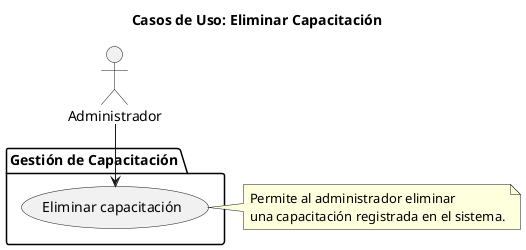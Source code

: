 @startuml
title Casos de Uso: Eliminar Capacitación

actor Administrador

folder "Gestión de Capacitación" as Capacitación {
    Administrador --> (Eliminar capacitación)
}

note right of (Eliminar capacitación)
    Permite al administrador eliminar
    una capacitación registrada en el sistema.
end note
@enduml
